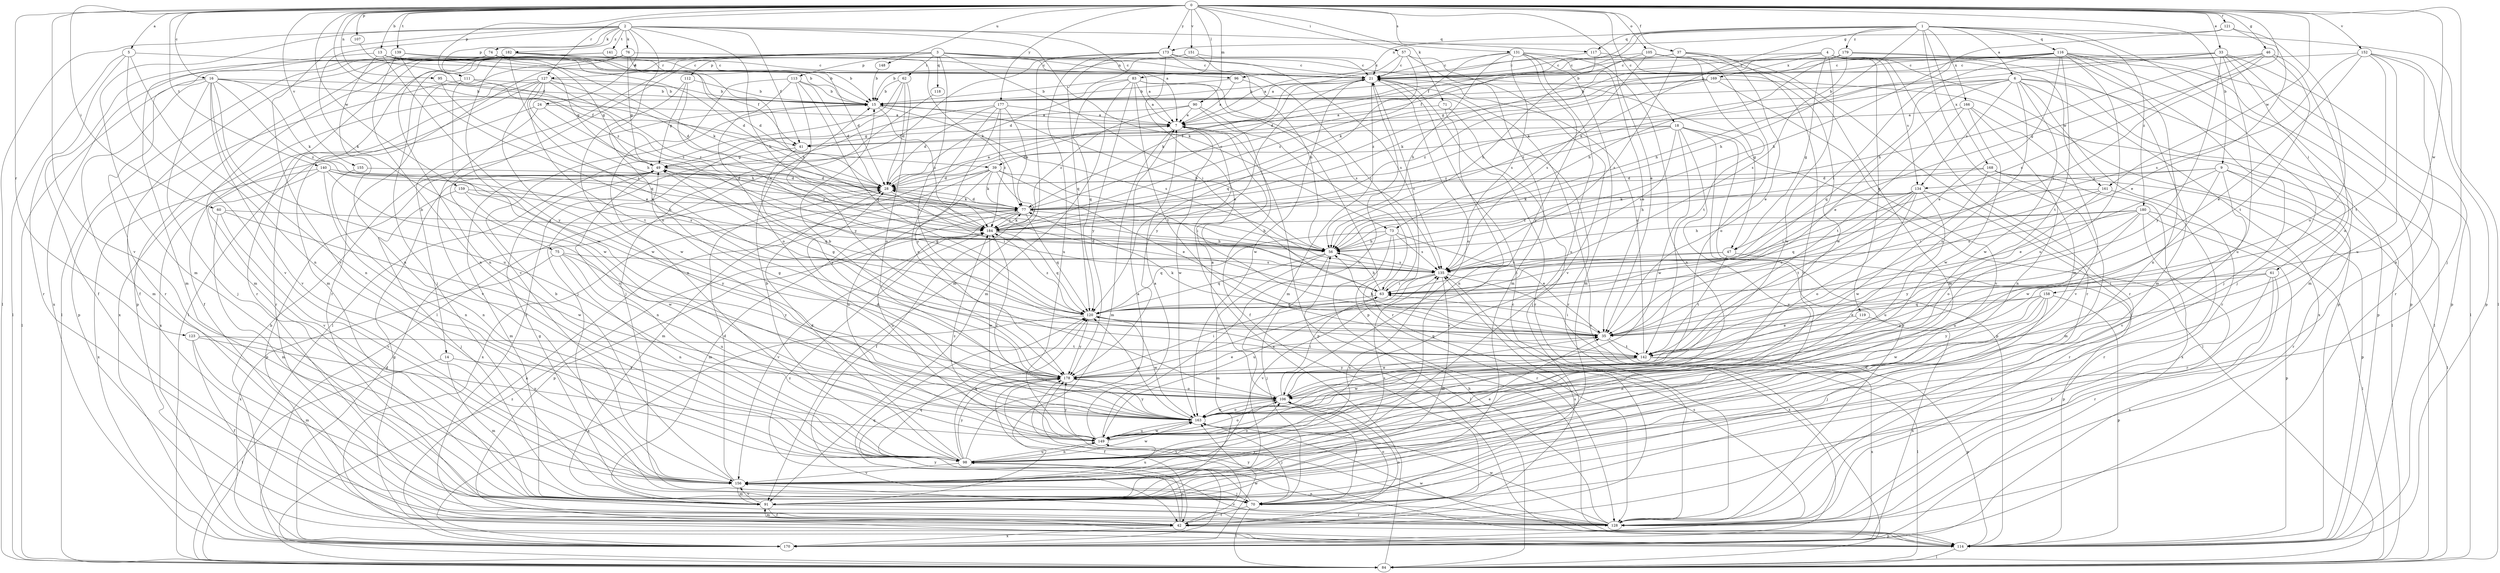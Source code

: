 strict digraph  {
0;
1;
2;
3;
4;
5;
6;
7;
9;
13;
14;
15;
16;
18;
21;
24;
28;
33;
35;
37;
39;
41;
42;
46;
47;
49;
56;
57;
60;
61;
62;
63;
70;
71;
73;
74;
75;
76;
77;
83;
84;
90;
91;
95;
96;
98;
105;
106;
107;
111;
112;
113;
114;
116;
117;
118;
119;
120;
121;
123;
127;
128;
131;
134;
135;
139;
140;
141;
142;
148;
149;
151;
152;
155;
156;
158;
159;
161;
163;
166;
168;
169;
170;
173;
177;
178;
179;
180;
182;
184;
0 -> 5  [label=a];
0 -> 9  [label=b];
0 -> 13  [label=b];
0 -> 16  [label=c];
0 -> 18  [label=c];
0 -> 33  [label=e];
0 -> 35  [label=e];
0 -> 37  [label=f];
0 -> 39  [label=f];
0 -> 46  [label=g];
0 -> 47  [label=g];
0 -> 57  [label=i];
0 -> 60  [label=i];
0 -> 70  [label=j];
0 -> 71  [label=k];
0 -> 83  [label=l];
0 -> 90  [label=m];
0 -> 95  [label=n];
0 -> 105  [label=o];
0 -> 107  [label=p];
0 -> 111  [label=p];
0 -> 121  [label=r];
0 -> 123  [label=r];
0 -> 127  [label=r];
0 -> 131  [label=s];
0 -> 139  [label=t];
0 -> 140  [label=t];
0 -> 148  [label=u];
0 -> 151  [label=v];
0 -> 152  [label=v];
0 -> 155  [label=v];
0 -> 156  [label=v];
0 -> 158  [label=w];
0 -> 159  [label=w];
0 -> 161  [label=w];
0 -> 173  [label=y];
0 -> 177  [label=y];
1 -> 6  [label=a];
1 -> 39  [label=f];
1 -> 41  [label=f];
1 -> 56  [label=h];
1 -> 61  [label=i];
1 -> 73  [label=k];
1 -> 84  [label=l];
1 -> 91  [label=m];
1 -> 96  [label=n];
1 -> 116  [label=q];
1 -> 117  [label=q];
1 -> 166  [label=x];
1 -> 168  [label=x];
1 -> 179  [label=z];
1 -> 180  [label=z];
2 -> 7  [label=a];
2 -> 24  [label=d];
2 -> 41  [label=f];
2 -> 56  [label=h];
2 -> 73  [label=k];
2 -> 74  [label=k];
2 -> 75  [label=k];
2 -> 76  [label=k];
2 -> 84  [label=l];
2 -> 91  [label=m];
2 -> 106  [label=o];
2 -> 111  [label=p];
2 -> 117  [label=q];
2 -> 141  [label=t];
2 -> 156  [label=v];
2 -> 182  [label=z];
3 -> 7  [label=a];
3 -> 14  [label=b];
3 -> 21  [label=c];
3 -> 47  [label=g];
3 -> 62  [label=i];
3 -> 63  [label=i];
3 -> 96  [label=n];
3 -> 112  [label=p];
3 -> 113  [label=p];
3 -> 118  [label=q];
3 -> 127  [label=r];
3 -> 142  [label=t];
3 -> 156  [label=v];
4 -> 28  [label=d];
4 -> 47  [label=g];
4 -> 77  [label=k];
4 -> 114  [label=p];
4 -> 119  [label=q];
4 -> 128  [label=r];
4 -> 134  [label=s];
4 -> 161  [label=w];
4 -> 163  [label=w];
4 -> 169  [label=x];
5 -> 21  [label=c];
5 -> 84  [label=l];
5 -> 98  [label=n];
5 -> 128  [label=r];
5 -> 156  [label=v];
6 -> 15  [label=b];
6 -> 35  [label=e];
6 -> 84  [label=l];
6 -> 106  [label=o];
6 -> 114  [label=p];
6 -> 120  [label=q];
6 -> 128  [label=r];
6 -> 134  [label=s];
6 -> 163  [label=w];
6 -> 170  [label=x];
6 -> 184  [label=z];
7 -> 41  [label=f];
7 -> 91  [label=m];
7 -> 114  [label=p];
7 -> 163  [label=w];
9 -> 28  [label=d];
9 -> 35  [label=e];
9 -> 84  [label=l];
9 -> 128  [label=r];
9 -> 134  [label=s];
9 -> 156  [label=v];
9 -> 163  [label=w];
13 -> 15  [label=b];
13 -> 21  [label=c];
13 -> 28  [label=d];
13 -> 41  [label=f];
13 -> 49  [label=g];
13 -> 91  [label=m];
13 -> 98  [label=n];
13 -> 178  [label=y];
14 -> 84  [label=l];
14 -> 91  [label=m];
14 -> 178  [label=y];
15 -> 7  [label=a];
15 -> 135  [label=s];
15 -> 184  [label=z];
16 -> 15  [label=b];
16 -> 41  [label=f];
16 -> 70  [label=j];
16 -> 77  [label=k];
16 -> 84  [label=l];
16 -> 91  [label=m];
16 -> 98  [label=n];
16 -> 149  [label=u];
16 -> 156  [label=v];
16 -> 184  [label=z];
18 -> 28  [label=d];
18 -> 41  [label=f];
18 -> 84  [label=l];
18 -> 114  [label=p];
18 -> 128  [label=r];
18 -> 135  [label=s];
18 -> 156  [label=v];
18 -> 163  [label=w];
18 -> 184  [label=z];
21 -> 15  [label=b];
21 -> 77  [label=k];
21 -> 91  [label=m];
21 -> 106  [label=o];
21 -> 128  [label=r];
21 -> 163  [label=w];
21 -> 178  [label=y];
24 -> 7  [label=a];
24 -> 56  [label=h];
24 -> 156  [label=v];
24 -> 170  [label=x];
28 -> 7  [label=a];
28 -> 63  [label=i];
28 -> 77  [label=k];
33 -> 15  [label=b];
33 -> 21  [label=c];
33 -> 77  [label=k];
33 -> 91  [label=m];
33 -> 114  [label=p];
33 -> 128  [label=r];
33 -> 149  [label=u];
33 -> 178  [label=y];
35 -> 49  [label=g];
35 -> 56  [label=h];
35 -> 63  [label=i];
35 -> 77  [label=k];
35 -> 84  [label=l];
35 -> 142  [label=t];
37 -> 7  [label=a];
37 -> 21  [label=c];
37 -> 35  [label=e];
37 -> 128  [label=r];
37 -> 135  [label=s];
37 -> 156  [label=v];
39 -> 28  [label=d];
39 -> 35  [label=e];
39 -> 42  [label=f];
39 -> 63  [label=i];
39 -> 77  [label=k];
39 -> 91  [label=m];
39 -> 149  [label=u];
39 -> 170  [label=x];
41 -> 49  [label=g];
41 -> 178  [label=y];
42 -> 21  [label=c];
42 -> 91  [label=m];
42 -> 98  [label=n];
42 -> 106  [label=o];
42 -> 114  [label=p];
42 -> 120  [label=q];
42 -> 135  [label=s];
42 -> 170  [label=x];
42 -> 178  [label=y];
46 -> 21  [label=c];
46 -> 56  [label=h];
46 -> 63  [label=i];
46 -> 106  [label=o];
46 -> 135  [label=s];
46 -> 142  [label=t];
47 -> 63  [label=i];
47 -> 114  [label=p];
47 -> 135  [label=s];
47 -> 142  [label=t];
49 -> 28  [label=d];
49 -> 91  [label=m];
49 -> 98  [label=n];
49 -> 114  [label=p];
49 -> 120  [label=q];
49 -> 184  [label=z];
56 -> 15  [label=b];
56 -> 70  [label=j];
56 -> 91  [label=m];
56 -> 120  [label=q];
56 -> 135  [label=s];
57 -> 7  [label=a];
57 -> 21  [label=c];
57 -> 91  [label=m];
57 -> 120  [label=q];
57 -> 156  [label=v];
60 -> 91  [label=m];
60 -> 156  [label=v];
60 -> 163  [label=w];
60 -> 184  [label=z];
61 -> 42  [label=f];
61 -> 63  [label=i];
61 -> 128  [label=r];
61 -> 170  [label=x];
61 -> 178  [label=y];
62 -> 15  [label=b];
62 -> 28  [label=d];
62 -> 70  [label=j];
62 -> 84  [label=l];
62 -> 106  [label=o];
63 -> 21  [label=c];
63 -> 28  [label=d];
63 -> 56  [label=h];
63 -> 120  [label=q];
70 -> 42  [label=f];
70 -> 49  [label=g];
70 -> 84  [label=l];
70 -> 106  [label=o];
70 -> 120  [label=q];
71 -> 7  [label=a];
71 -> 70  [label=j];
71 -> 98  [label=n];
73 -> 35  [label=e];
73 -> 56  [label=h];
73 -> 84  [label=l];
73 -> 120  [label=q];
73 -> 128  [label=r];
73 -> 135  [label=s];
74 -> 21  [label=c];
74 -> 28  [label=d];
74 -> 49  [label=g];
74 -> 77  [label=k];
74 -> 128  [label=r];
74 -> 170  [label=x];
75 -> 98  [label=n];
75 -> 135  [label=s];
75 -> 149  [label=u];
75 -> 170  [label=x];
75 -> 178  [label=y];
76 -> 21  [label=c];
76 -> 49  [label=g];
76 -> 56  [label=h];
76 -> 70  [label=j];
76 -> 84  [label=l];
76 -> 91  [label=m];
76 -> 128  [label=r];
77 -> 21  [label=c];
77 -> 28  [label=d];
77 -> 56  [label=h];
77 -> 91  [label=m];
77 -> 114  [label=p];
77 -> 120  [label=q];
77 -> 149  [label=u];
77 -> 184  [label=z];
83 -> 7  [label=a];
83 -> 15  [label=b];
83 -> 91  [label=m];
83 -> 114  [label=p];
83 -> 120  [label=q];
83 -> 135  [label=s];
83 -> 142  [label=t];
83 -> 178  [label=y];
84 -> 7  [label=a];
84 -> 21  [label=c];
84 -> 184  [label=z];
90 -> 7  [label=a];
90 -> 42  [label=f];
90 -> 49  [label=g];
90 -> 128  [label=r];
90 -> 184  [label=z];
91 -> 42  [label=f];
91 -> 128  [label=r];
91 -> 156  [label=v];
95 -> 15  [label=b];
95 -> 135  [label=s];
96 -> 7  [label=a];
96 -> 15  [label=b];
96 -> 128  [label=r];
98 -> 7  [label=a];
98 -> 15  [label=b];
98 -> 28  [label=d];
98 -> 35  [label=e];
98 -> 106  [label=o];
98 -> 120  [label=q];
98 -> 135  [label=s];
98 -> 149  [label=u];
98 -> 156  [label=v];
98 -> 163  [label=w];
98 -> 178  [label=y];
105 -> 21  [label=c];
105 -> 91  [label=m];
105 -> 106  [label=o];
105 -> 135  [label=s];
105 -> 142  [label=t];
105 -> 184  [label=z];
106 -> 7  [label=a];
106 -> 35  [label=e];
106 -> 63  [label=i];
106 -> 70  [label=j];
106 -> 163  [label=w];
107 -> 184  [label=z];
111 -> 15  [label=b];
111 -> 114  [label=p];
111 -> 163  [label=w];
111 -> 184  [label=z];
112 -> 15  [label=b];
112 -> 49  [label=g];
112 -> 135  [label=s];
112 -> 163  [label=w];
113 -> 15  [label=b];
113 -> 28  [label=d];
113 -> 98  [label=n];
113 -> 106  [label=o];
113 -> 120  [label=q];
113 -> 178  [label=y];
114 -> 49  [label=g];
114 -> 84  [label=l];
114 -> 163  [label=w];
114 -> 178  [label=y];
116 -> 15  [label=b];
116 -> 21  [label=c];
116 -> 35  [label=e];
116 -> 49  [label=g];
116 -> 56  [label=h];
116 -> 63  [label=i];
116 -> 70  [label=j];
116 -> 84  [label=l];
116 -> 98  [label=n];
116 -> 114  [label=p];
116 -> 142  [label=t];
116 -> 149  [label=u];
117 -> 21  [label=c];
117 -> 56  [label=h];
117 -> 163  [label=w];
118 -> 70  [label=j];
119 -> 35  [label=e];
119 -> 98  [label=n];
119 -> 170  [label=x];
120 -> 35  [label=e];
120 -> 49  [label=g];
120 -> 163  [label=w];
120 -> 170  [label=x];
120 -> 178  [label=y];
120 -> 184  [label=z];
121 -> 35  [label=e];
121 -> 56  [label=h];
121 -> 106  [label=o];
121 -> 173  [label=g];
123 -> 42  [label=f];
123 -> 91  [label=m];
123 -> 142  [label=t];
123 -> 149  [label=u];
127 -> 15  [label=b];
127 -> 28  [label=d];
127 -> 42  [label=f];
127 -> 56  [label=h];
127 -> 128  [label=r];
127 -> 142  [label=t];
127 -> 163  [label=w];
127 -> 170  [label=x];
127 -> 184  [label=z];
128 -> 56  [label=h];
128 -> 98  [label=n];
128 -> 156  [label=v];
128 -> 163  [label=w];
128 -> 178  [label=y];
128 -> 184  [label=z];
131 -> 21  [label=c];
131 -> 35  [label=e];
131 -> 56  [label=h];
131 -> 91  [label=m];
131 -> 98  [label=n];
131 -> 135  [label=s];
131 -> 149  [label=u];
131 -> 178  [label=y];
131 -> 184  [label=z];
134 -> 35  [label=e];
134 -> 63  [label=i];
134 -> 77  [label=k];
134 -> 106  [label=o];
134 -> 120  [label=q];
134 -> 128  [label=r];
134 -> 142  [label=t];
134 -> 149  [label=u];
135 -> 63  [label=i];
135 -> 91  [label=m];
135 -> 149  [label=u];
135 -> 156  [label=v];
135 -> 170  [label=x];
139 -> 15  [label=b];
139 -> 21  [label=c];
139 -> 35  [label=e];
139 -> 42  [label=f];
139 -> 98  [label=n];
140 -> 28  [label=d];
140 -> 56  [label=h];
140 -> 98  [label=n];
140 -> 106  [label=o];
140 -> 135  [label=s];
140 -> 156  [label=v];
140 -> 170  [label=x];
141 -> 21  [label=c];
141 -> 77  [label=k];
141 -> 98  [label=n];
141 -> 128  [label=r];
142 -> 21  [label=c];
142 -> 114  [label=p];
142 -> 120  [label=q];
142 -> 163  [label=w];
142 -> 170  [label=x];
142 -> 178  [label=y];
148 -> 15  [label=b];
149 -> 7  [label=a];
149 -> 21  [label=c];
149 -> 98  [label=n];
149 -> 106  [label=o];
149 -> 163  [label=w];
149 -> 178  [label=y];
149 -> 184  [label=z];
151 -> 15  [label=b];
151 -> 21  [label=c];
151 -> 28  [label=d];
151 -> 56  [label=h];
152 -> 21  [label=c];
152 -> 35  [label=e];
152 -> 98  [label=n];
152 -> 114  [label=p];
152 -> 135  [label=s];
152 -> 142  [label=t];
152 -> 149  [label=u];
155 -> 28  [label=d];
155 -> 98  [label=n];
156 -> 15  [label=b];
156 -> 28  [label=d];
156 -> 70  [label=j];
156 -> 91  [label=m];
156 -> 135  [label=s];
156 -> 149  [label=u];
158 -> 35  [label=e];
158 -> 70  [label=j];
158 -> 114  [label=p];
158 -> 120  [label=q];
158 -> 149  [label=u];
158 -> 163  [label=w];
158 -> 178  [label=y];
159 -> 70  [label=j];
159 -> 77  [label=k];
159 -> 163  [label=w];
159 -> 178  [label=y];
161 -> 63  [label=i];
161 -> 77  [label=k];
161 -> 106  [label=o];
161 -> 128  [label=r];
163 -> 28  [label=d];
163 -> 70  [label=j];
163 -> 106  [label=o];
163 -> 120  [label=q];
163 -> 149  [label=u];
163 -> 178  [label=y];
163 -> 184  [label=z];
166 -> 7  [label=a];
166 -> 98  [label=n];
166 -> 142  [label=t];
166 -> 156  [label=v];
166 -> 163  [label=w];
168 -> 28  [label=d];
168 -> 56  [label=h];
168 -> 91  [label=m];
168 -> 114  [label=p];
168 -> 163  [label=w];
168 -> 170  [label=x];
169 -> 15  [label=b];
169 -> 77  [label=k];
169 -> 84  [label=l];
169 -> 156  [label=v];
169 -> 184  [label=z];
170 -> 15  [label=b];
170 -> 28  [label=d];
170 -> 77  [label=k];
170 -> 135  [label=s];
170 -> 163  [label=w];
170 -> 178  [label=y];
173 -> 21  [label=c];
173 -> 35  [label=e];
173 -> 63  [label=i];
173 -> 84  [label=l];
173 -> 91  [label=m];
173 -> 120  [label=q];
173 -> 135  [label=s];
173 -> 149  [label=u];
177 -> 7  [label=a];
177 -> 28  [label=d];
177 -> 42  [label=f];
177 -> 77  [label=k];
177 -> 106  [label=o];
177 -> 178  [label=y];
177 -> 184  [label=z];
178 -> 15  [label=b];
178 -> 35  [label=e];
178 -> 42  [label=f];
178 -> 49  [label=g];
178 -> 63  [label=i];
178 -> 106  [label=o];
179 -> 21  [label=c];
179 -> 56  [label=h];
179 -> 70  [label=j];
179 -> 91  [label=m];
179 -> 135  [label=s];
180 -> 56  [label=h];
180 -> 84  [label=l];
180 -> 114  [label=p];
180 -> 128  [label=r];
180 -> 135  [label=s];
180 -> 149  [label=u];
180 -> 178  [label=y];
180 -> 184  [label=z];
182 -> 15  [label=b];
182 -> 21  [label=c];
182 -> 28  [label=d];
182 -> 42  [label=f];
182 -> 84  [label=l];
182 -> 91  [label=m];
182 -> 114  [label=p];
182 -> 120  [label=q];
182 -> 163  [label=w];
184 -> 56  [label=h];
184 -> 77  [label=k];
184 -> 120  [label=q];
184 -> 156  [label=v];
184 -> 163  [label=w];
}

